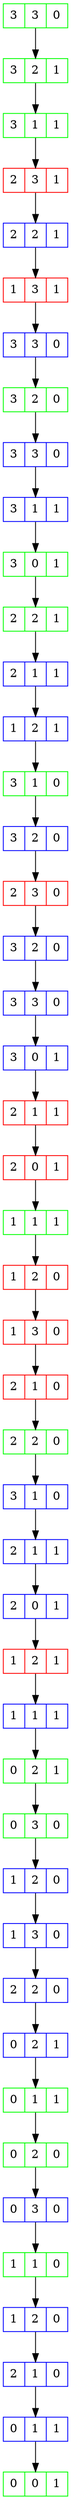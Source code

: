 digraph g {
	node [height=.4 shape=record]
	node1 [label="<f0> 3|<f1> 3|<f2> 0 " color=green]
	node2 [label="<f0> 3|<f1> 2|<f2> 1 " color=green]
	node3 [label="<f0> 3|<f1> 1|<f2> 1 " color=green]
	node4 [label="<f0> 2|<f1> 3|<f2> 1 " color=red]
	node5 [label="<f0> 2|<f1> 2|<f2> 1 " color=blue]
	node6 [label="<f0> 1|<f1> 3|<f2> 1 " color=red]
	node7 [label="<f0> 3|<f1> 3|<f2> 0 " color=blue]
	node8 [label="<f0> 3|<f1> 2|<f2> 0 " color=green]
	node9 [label="<f0> 3|<f1> 3|<f2> 0 " color=blue]
	node10 [label="<f0> 3|<f1> 1|<f2> 1 " color=blue]
	node11 [label="<f0> 3|<f1> 0|<f2> 1 " color=green]
	node12 [label="<f0> 2|<f1> 2|<f2> 1 " color=green]
	node13 [label="<f0> 2|<f1> 1|<f2> 1 " color=blue]
	node14 [label="<f0> 1|<f1> 2|<f2> 1 " color=blue]
	node15 [label="<f0> 3|<f1> 1|<f2> 0 " color=green]
	node16 [label="<f0> 3|<f1> 2|<f2> 0 " color=blue]
	node17 [label="<f0> 2|<f1> 3|<f2> 0 " color=red]
	node18 [label="<f0> 3|<f1> 2|<f2> 0 " color=blue]
	node19 [label="<f0> 3|<f1> 3|<f2> 0 " color=blue]
	node20 [label="<f0> 3|<f1> 0|<f2> 1 " color=blue]
	node21 [label="<f0> 2|<f1> 1|<f2> 1 " color=red]
	node22 [label="<f0> 2|<f1> 0|<f2> 1 " color=red]
	node23 [label="<f0> 1|<f1> 1|<f2> 1 " color=green]
	node24 [label="<f0> 1|<f1> 2|<f2> 0 " color=red]
	node25 [label="<f0> 1|<f1> 3|<f2> 0 " color=red]
	node26 [label="<f0> 2|<f1> 1|<f2> 0 " color=red]
	node27 [label="<f0> 2|<f1> 2|<f2> 0 " color=green]
	node28 [label="<f0> 3|<f1> 1|<f2> 0 " color=blue]
	node29 [label="<f0> 2|<f1> 1|<f2> 1 " color=blue]
	node30 [label="<f0> 2|<f1> 0|<f2> 1 " color=blue]
	node31 [label="<f0> 1|<f1> 2|<f2> 1 " color=red]
	node32 [label="<f0> 1|<f1> 1|<f2> 1 " color=blue]
	node33 [label="<f0> 0|<f1> 2|<f2> 1 " color=green]
	node34 [label="<f0> 0|<f1> 3|<f2> 0 " color=green]
	node35 [label="<f0> 1|<f1> 2|<f2> 0 " color=blue]
	node36 [label="<f0> 1|<f1> 3|<f2> 0 " color=blue]
	node37 [label="<f0> 2|<f1> 2|<f2> 0 " color=blue]
	node38 [label="<f0> 0|<f1> 2|<f2> 1 " color=blue]
	node39 [label="<f0> 0|<f1> 1|<f2> 1 " color=green]
	node40 [label="<f0> 0|<f1> 2|<f2> 0 " color=green]
	node41 [label="<f0> 0|<f1> 3|<f2> 0 " color=blue]
	node42 [label="<f0> 1|<f1> 1|<f2> 0 " color=green]
	node43 [label="<f0> 1|<f1> 2|<f2> 0 " color=blue]
	node44 [label="<f0> 2|<f1> 1|<f2> 0 " color=blue]
	node45 [label="<f0> 0|<f1> 1|<f2> 1 " color=blue]
	node46 [label="<f0> 0|<f1> 0|<f2> 1 " color=green]
	node1:f1 -> node2:f1 [len=1.00]
	node2:f1 -> node3:f1 [len=1.00]
	node3:f1 -> node4:f1 [len=1.00]
	node4:f1 -> node5:f1 [len=1.00]
	node5:f1 -> node6:f1 [len=1.00]
	node6:f1 -> node7:f1 [len=1.00]
	node7:f1 -> node8:f1 [len=1.00]
	node8:f1 -> node9:f1 [len=1.00]
	node9:f1 -> node10:f1 [len=1.00]
	node10:f1 -> node11:f1 [len=1.00]
	node11:f1 -> node12:f1 [len=1.00]
	node12:f1 -> node13:f1 [len=1.00]
	node13:f1 -> node14:f1 [len=1.00]
	node14:f1 -> node15:f1 [len=1.00]
	node15:f1 -> node16:f1 [len=1.00]
	node16:f1 -> node17:f1 [len=1.00]
	node17:f1 -> node18:f1 [len=1.00]
	node18:f1 -> node19:f1 [len=1.00]
	node19:f1 -> node20:f1 [len=1.00]
	node20:f1 -> node21:f1 [len=1.00]
	node21:f1 -> node22:f1 [len=1.00]
	node22:f1 -> node23:f1 [len=1.00]
	node23:f1 -> node24:f1 [len=1.00]
	node24:f1 -> node25:f1 [len=1.00]
	node25:f1 -> node26:f1 [len=1.00]
	node26:f1 -> node27:f1 [len=1.00]
	node27:f1 -> node28:f1 [len=1.00]
	node28:f1 -> node29:f1 [len=1.00]
	node29:f1 -> node30:f1 [len=1.00]
	node30:f1 -> node31:f1 [len=1.00]
	node31:f1 -> node32:f1 [len=1.00]
	node32:f1 -> node33:f1 [len=1.00]
	node33:f1 -> node34:f1 [len=1.00]
	node34:f1 -> node35:f1 [len=1.00]
	node35:f1 -> node36:f1 [len=1.00]
	node36:f1 -> node37:f1 [len=1.00]
	node37:f1 -> node38:f1 [len=1.00]
	node38:f1 -> node39:f1 [len=1.00]
	node39:f1 -> node40:f1 [len=1.00]
	node40:f1 -> node41:f1 [len=1.00]
	node41:f1 -> node42:f1 [len=1.00]
	node42:f1 -> node43:f1 [len=1.00]
	node43:f1 -> node44:f1 [len=1.00]
	node44:f1 -> node45:f1 [len=1.00]
	node45:f1 -> node46:f1 [len=1.00]
}
